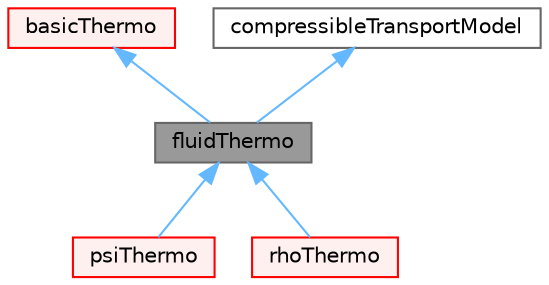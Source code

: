 digraph "fluidThermo"
{
 // LATEX_PDF_SIZE
  bgcolor="transparent";
  edge [fontname=Helvetica,fontsize=10,labelfontname=Helvetica,labelfontsize=10];
  node [fontname=Helvetica,fontsize=10,shape=box,height=0.2,width=0.4];
  Node1 [id="Node000001",label="fluidThermo",height=0.2,width=0.4,color="gray40", fillcolor="grey60", style="filled", fontcolor="black",tooltip="Fundamental fluid thermodynamic properties."];
  Node2 -> Node1 [id="edge1_Node000001_Node000002",dir="back",color="steelblue1",style="solid",tooltip=" "];
  Node2 [id="Node000002",label="basicThermo",height=0.2,width=0.4,color="red", fillcolor="#FFF0F0", style="filled",URL="$classFoam_1_1basicThermo.html",tooltip="Abstract base-class for fluid and solid thermodynamic properties."];
  Node12 -> Node1 [id="edge2_Node000001_Node000012",dir="back",color="steelblue1",style="solid",tooltip=" "];
  Node12 [id="Node000012",label="compressibleTransportModel",height=0.2,width=0.4,color="gray40", fillcolor="white", style="filled",URL="$classFoam_1_1compressibleTransportModel.html",tooltip="Base-class for all transport models used by the compressible turbulence models."];
  Node1 -> Node13 [id="edge3_Node000001_Node000013",dir="back",color="steelblue1",style="solid",tooltip=" "];
  Node13 [id="Node000013",label="psiThermo",height=0.2,width=0.4,color="red", fillcolor="#FFF0F0", style="filled",URL="$classFoam_1_1psiThermo.html",tooltip="Basic thermodynamic properties based on compressibility."];
  Node1 -> Node18 [id="edge4_Node000001_Node000018",dir="back",color="steelblue1",style="solid",tooltip=" "];
  Node18 [id="Node000018",label="rhoThermo",height=0.2,width=0.4,color="red", fillcolor="#FFF0F0", style="filled",URL="$classFoam_1_1rhoThermo.html",tooltip="Basic thermodynamic properties based on density."];
}
